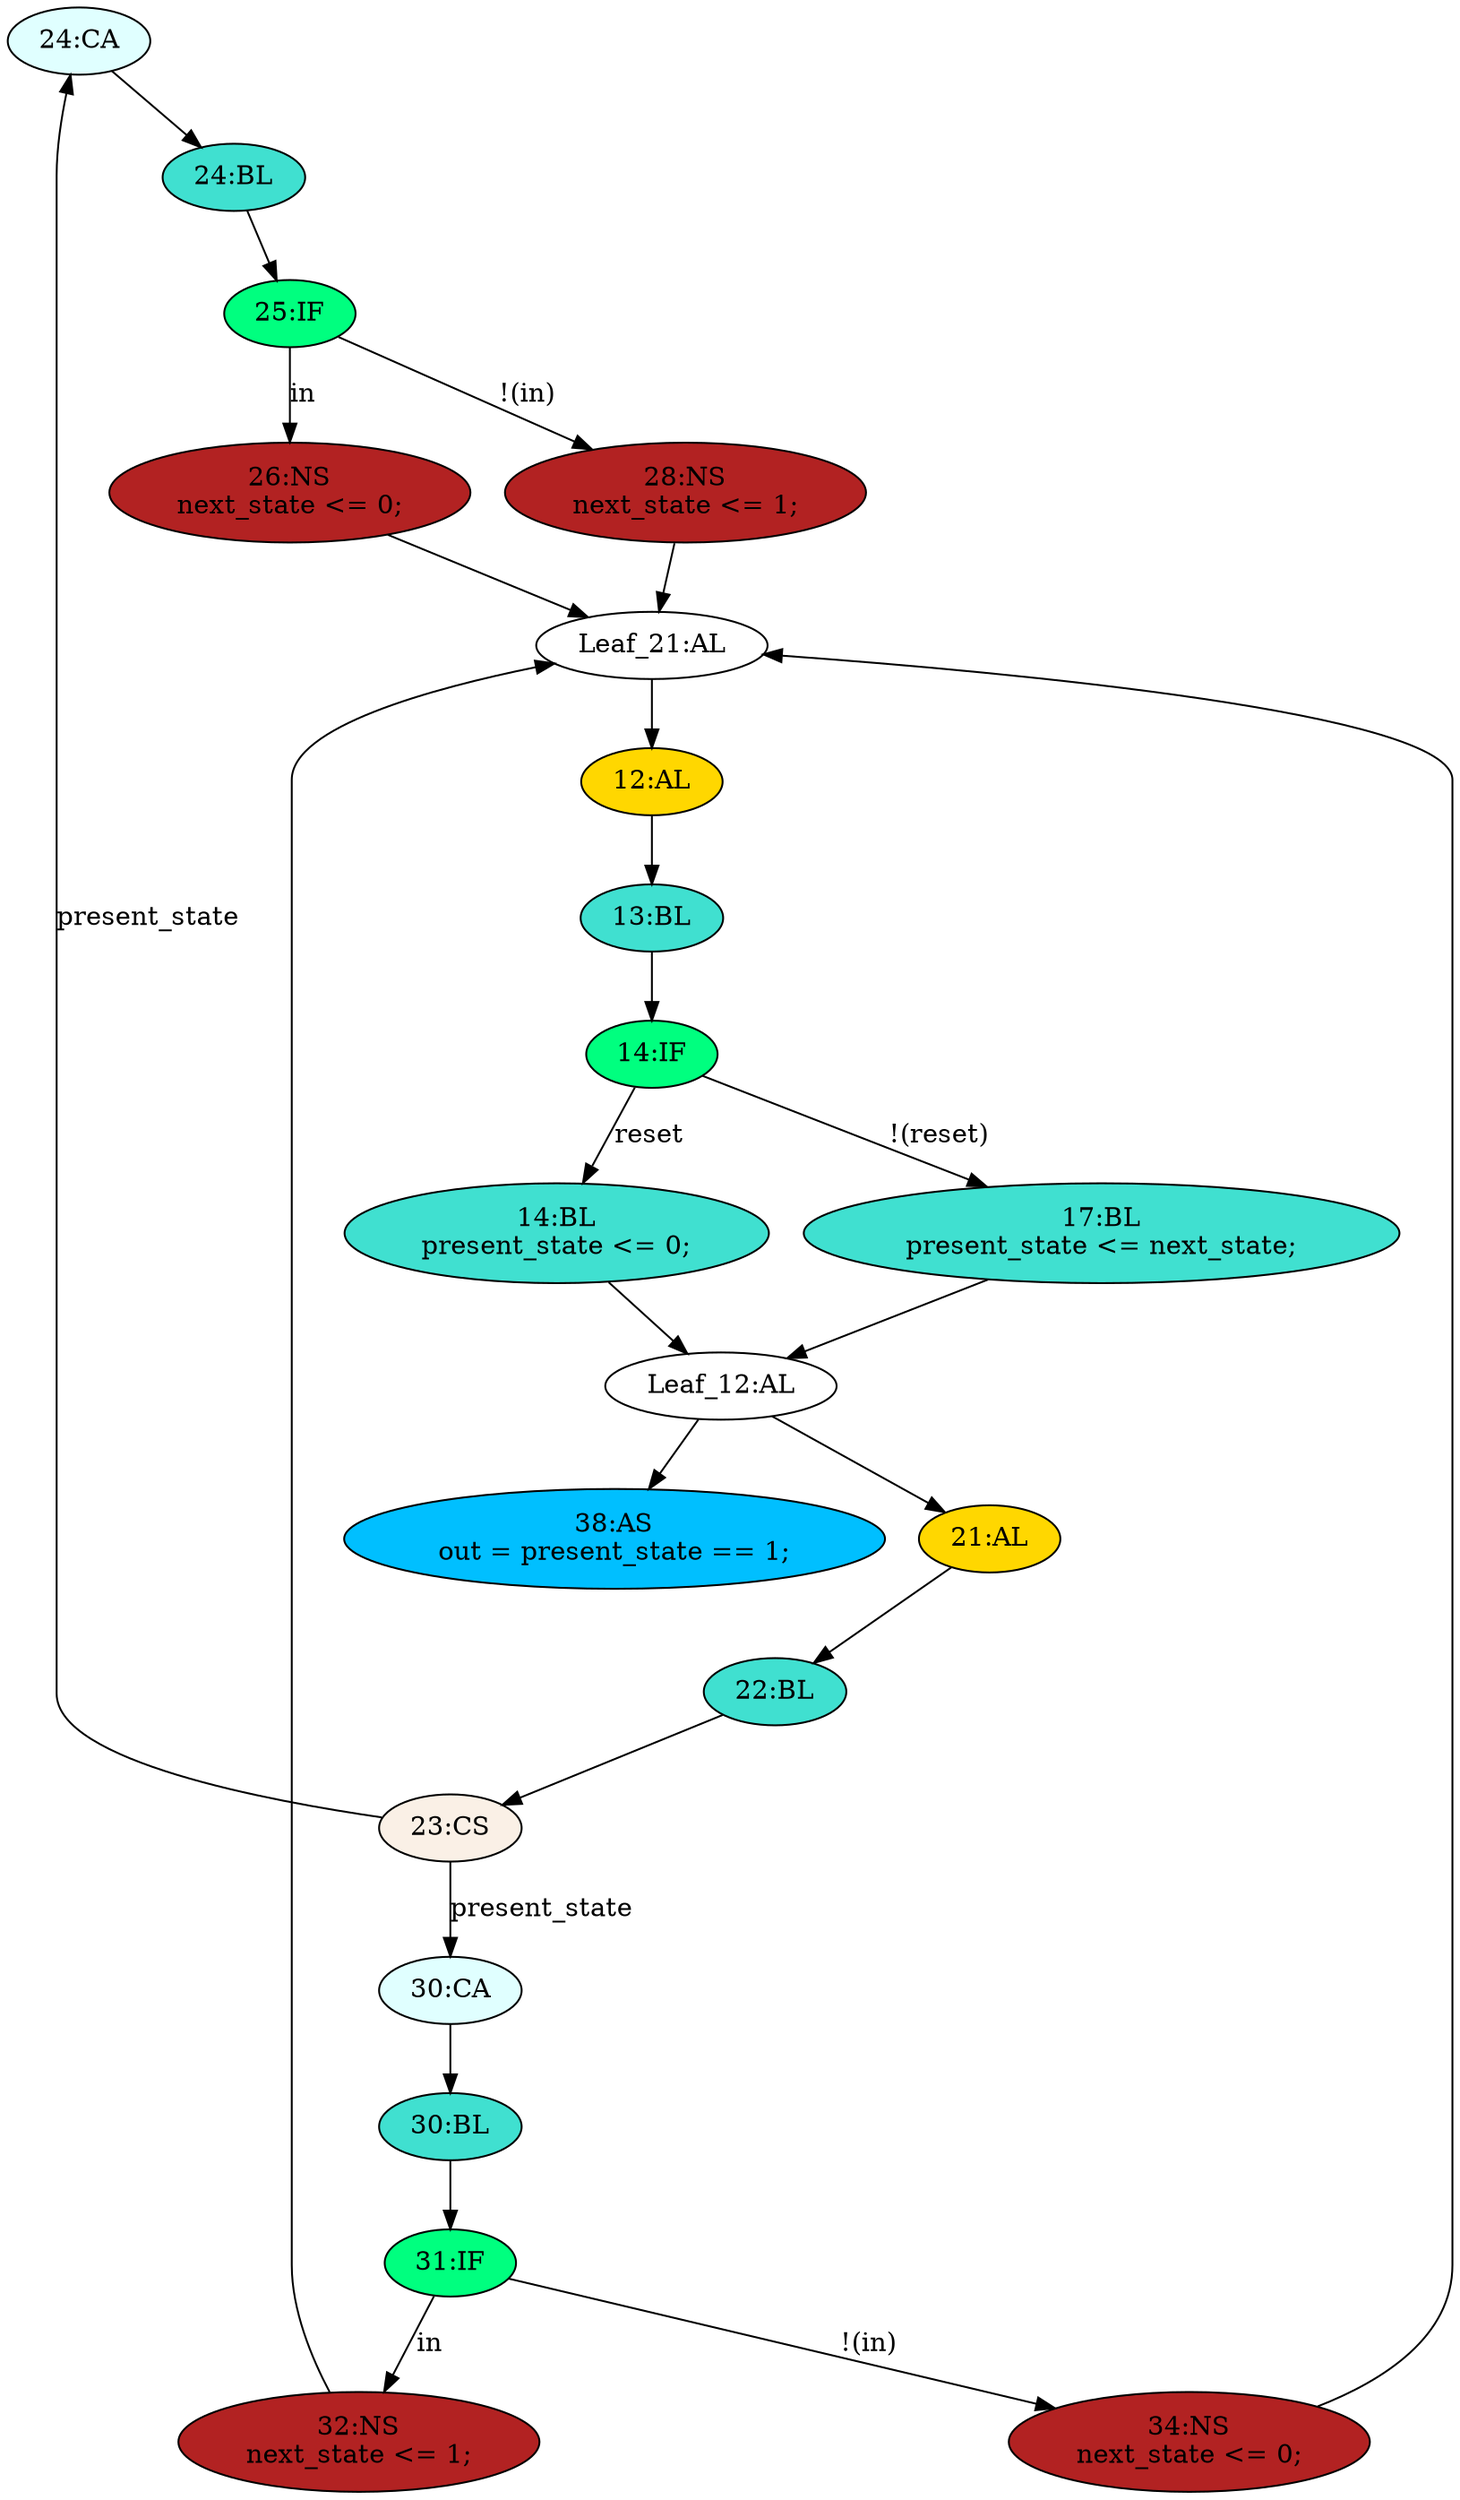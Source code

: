 strict digraph "compose( ,  )" {
	node [label="\N"];
	"24:CA"	[ast="<pyverilog.vparser.ast.Case object at 0x7ff4ad467650>",
		fillcolor=lightcyan,
		label="24:CA",
		statements="[]",
		style=filled,
		typ=Case];
	"24:BL"	[ast="<pyverilog.vparser.ast.Block object at 0x7ff4ad467850>",
		fillcolor=turquoise,
		label="24:BL",
		statements="[]",
		style=filled,
		typ=Block];
	"24:CA" -> "24:BL"	[cond="[]",
		lineno=None];
	"30:CA"	[ast="<pyverilog.vparser.ast.Case object at 0x7ff4ad4ead90>",
		fillcolor=lightcyan,
		label="30:CA",
		statements="[]",
		style=filled,
		typ=Case];
	"30:BL"	[ast="<pyverilog.vparser.ast.Block object at 0x7ff4ad4ea1d0>",
		fillcolor=turquoise,
		label="30:BL",
		statements="[]",
		style=filled,
		typ=Block];
	"30:CA" -> "30:BL"	[cond="[]",
		lineno=None];
	"22:BL"	[ast="<pyverilog.vparser.ast.Block object at 0x7ff4ad47dd10>",
		fillcolor=turquoise,
		label="22:BL",
		statements="[]",
		style=filled,
		typ=Block];
	"23:CS"	[ast="<pyverilog.vparser.ast.CaseStatement object at 0x7ff4aecff450>",
		fillcolor=linen,
		label="23:CS",
		statements="[]",
		style=filled,
		typ=CaseStatement];
	"22:BL" -> "23:CS"	[cond="[]",
		lineno=None];
	"26:NS"	[ast="<pyverilog.vparser.ast.NonblockingSubstitution object at 0x7ff4ad467290>",
		fillcolor=firebrick,
		label="26:NS
next_state <= 0;",
		statements="[<pyverilog.vparser.ast.NonblockingSubstitution object at 0x7ff4ad467290>]",
		style=filled,
		typ=NonblockingSubstitution];
	"Leaf_21:AL"	[def_var="['next_state']",
		label="Leaf_21:AL"];
	"26:NS" -> "Leaf_21:AL"	[cond="[]",
		lineno=None];
	"32:NS"	[ast="<pyverilog.vparser.ast.NonblockingSubstitution object at 0x7ff4ad486550>",
		fillcolor=firebrick,
		label="32:NS
next_state <= 1;",
		statements="[<pyverilog.vparser.ast.NonblockingSubstitution object at 0x7ff4ad486550>]",
		style=filled,
		typ=NonblockingSubstitution];
	"32:NS" -> "Leaf_21:AL"	[cond="[]",
		lineno=None];
	"34:NS"	[ast="<pyverilog.vparser.ast.NonblockingSubstitution object at 0x7ff4ad0d8cd0>",
		fillcolor=firebrick,
		label="34:NS
next_state <= 0;",
		statements="[<pyverilog.vparser.ast.NonblockingSubstitution object at 0x7ff4ad0d8cd0>]",
		style=filled,
		typ=NonblockingSubstitution];
	"34:NS" -> "Leaf_21:AL"	[cond="[]",
		lineno=None];
	"14:BL"	[ast="<pyverilog.vparser.ast.Block object at 0x7ff4ad4644d0>",
		fillcolor=turquoise,
		label="14:BL
present_state <= 0;",
		statements="[<pyverilog.vparser.ast.NonblockingSubstitution object at 0x7ff4ad464890>]",
		style=filled,
		typ=Block];
	"Leaf_12:AL"	[def_var="['present_state']",
		label="Leaf_12:AL"];
	"14:BL" -> "Leaf_12:AL"	[cond="[]",
		lineno=None];
	"12:AL"	[ast="<pyverilog.vparser.ast.Always object at 0x7ff4ad464110>",
		clk_sens=True,
		fillcolor=gold,
		label="12:AL",
		sens="['clk', 'reset']",
		statements="[]",
		style=filled,
		typ=Always,
		use_var="['reset', 'next_state']"];
	"Leaf_21:AL" -> "12:AL";
	"38:AS"	[ast="<pyverilog.vparser.ast.Assign object at 0x7ff4ad0d8c10>",
		def_var="['out']",
		fillcolor=deepskyblue,
		label="38:AS
out = present_state == 1;",
		statements="[]",
		style=filled,
		typ=Assign,
		use_var="['present_state']"];
	"17:BL"	[ast="<pyverilog.vparser.ast.Block object at 0x7ff4ad1ce550>",
		fillcolor=turquoise,
		label="17:BL
present_state <= next_state;",
		statements="[<pyverilog.vparser.ast.NonblockingSubstitution object at 0x7ff4ad472150>]",
		style=filled,
		typ=Block];
	"17:BL" -> "Leaf_12:AL"	[cond="[]",
		lineno=None];
	"31:IF"	[ast="<pyverilog.vparser.ast.IfStatement object at 0x7ff4ad486510>",
		fillcolor=springgreen,
		label="31:IF",
		statements="[]",
		style=filled,
		typ=IfStatement];
	"30:BL" -> "31:IF"	[cond="[]",
		lineno=None];
	"25:IF"	[ast="<pyverilog.vparser.ast.IfStatement object at 0x7ff4ad467f50>",
		fillcolor=springgreen,
		label="25:IF",
		statements="[]",
		style=filled,
		typ=IfStatement];
	"24:BL" -> "25:IF"	[cond="[]",
		lineno=None];
	"28:NS"	[ast="<pyverilog.vparser.ast.NonblockingSubstitution object at 0x7ff4ad59ee50>",
		fillcolor=firebrick,
		label="28:NS
next_state <= 1;",
		statements="[<pyverilog.vparser.ast.NonblockingSubstitution object at 0x7ff4ad59ee50>]",
		style=filled,
		typ=NonblockingSubstitution];
	"28:NS" -> "Leaf_21:AL"	[cond="[]",
		lineno=None];
	"21:AL"	[ast="<pyverilog.vparser.ast.Always object at 0x7ff4ad47dc50>",
		clk_sens=False,
		fillcolor=gold,
		label="21:AL",
		sens="['present_state', 'in']",
		statements="[]",
		style=filled,
		typ=Always,
		use_var="['present_state', 'in']"];
	"21:AL" -> "22:BL"	[cond="[]",
		lineno=None];
	"25:IF" -> "26:NS"	[cond="['in']",
		label=in,
		lineno=25];
	"25:IF" -> "28:NS"	[cond="['in']",
		label="!(in)",
		lineno=25];
	"13:BL"	[ast="<pyverilog.vparser.ast.Block object at 0x7ff4ad464d10>",
		fillcolor=turquoise,
		label="13:BL",
		statements="[]",
		style=filled,
		typ=Block];
	"12:AL" -> "13:BL"	[cond="[]",
		lineno=None];
	"Leaf_12:AL" -> "38:AS";
	"Leaf_12:AL" -> "21:AL";
	"23:CS" -> "24:CA"	[cond="['present_state']",
		label=present_state,
		lineno=23];
	"23:CS" -> "30:CA"	[cond="['present_state']",
		label=present_state,
		lineno=23];
	"14:IF"	[ast="<pyverilog.vparser.ast.IfStatement object at 0x7ff4ad464210>",
		fillcolor=springgreen,
		label="14:IF",
		statements="[]",
		style=filled,
		typ=IfStatement];
	"13:BL" -> "14:IF"	[cond="[]",
		lineno=None];
	"31:IF" -> "32:NS"	[cond="['in']",
		label=in,
		lineno=31];
	"31:IF" -> "34:NS"	[cond="['in']",
		label="!(in)",
		lineno=31];
	"14:IF" -> "14:BL"	[cond="['reset']",
		label=reset,
		lineno=14];
	"14:IF" -> "17:BL"	[cond="['reset']",
		label="!(reset)",
		lineno=14];
}
